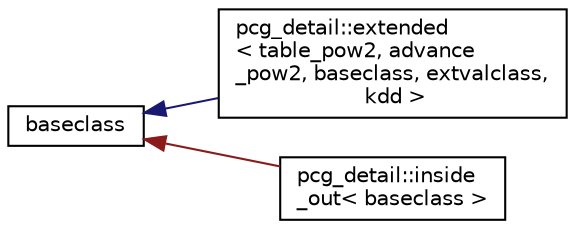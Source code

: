 digraph "Graphical Class Hierarchy"
{
 // LATEX_PDF_SIZE
  edge [fontname="Helvetica",fontsize="10",labelfontname="Helvetica",labelfontsize="10"];
  node [fontname="Helvetica",fontsize="10",shape=record];
  rankdir="LR";
  Node0 [label="baseclass",height=0.2,width=0.4,color="black", fillcolor="white", style="filled",URL="$classbaseclass.html",tooltip=" "];
  Node0 -> Node1 [dir="back",color="midnightblue",fontsize="10",style="solid",fontname="Helvetica"];
  Node1 [label="pcg_detail::extended\l\< table_pow2, advance\l_pow2, baseclass, extvalclass,\l kdd \>",height=0.2,width=0.4,color="black", fillcolor="white", style="filled",URL="$classpcg__detail_1_1extended.html",tooltip=" "];
  Node0 -> Node2 [dir="back",color="firebrick4",fontsize="10",style="solid",fontname="Helvetica"];
  Node2 [label="pcg_detail::inside\l_out\< baseclass \>",height=0.2,width=0.4,color="black", fillcolor="white", style="filled",URL="$structpcg__detail_1_1inside__out.html",tooltip=" "];
}
